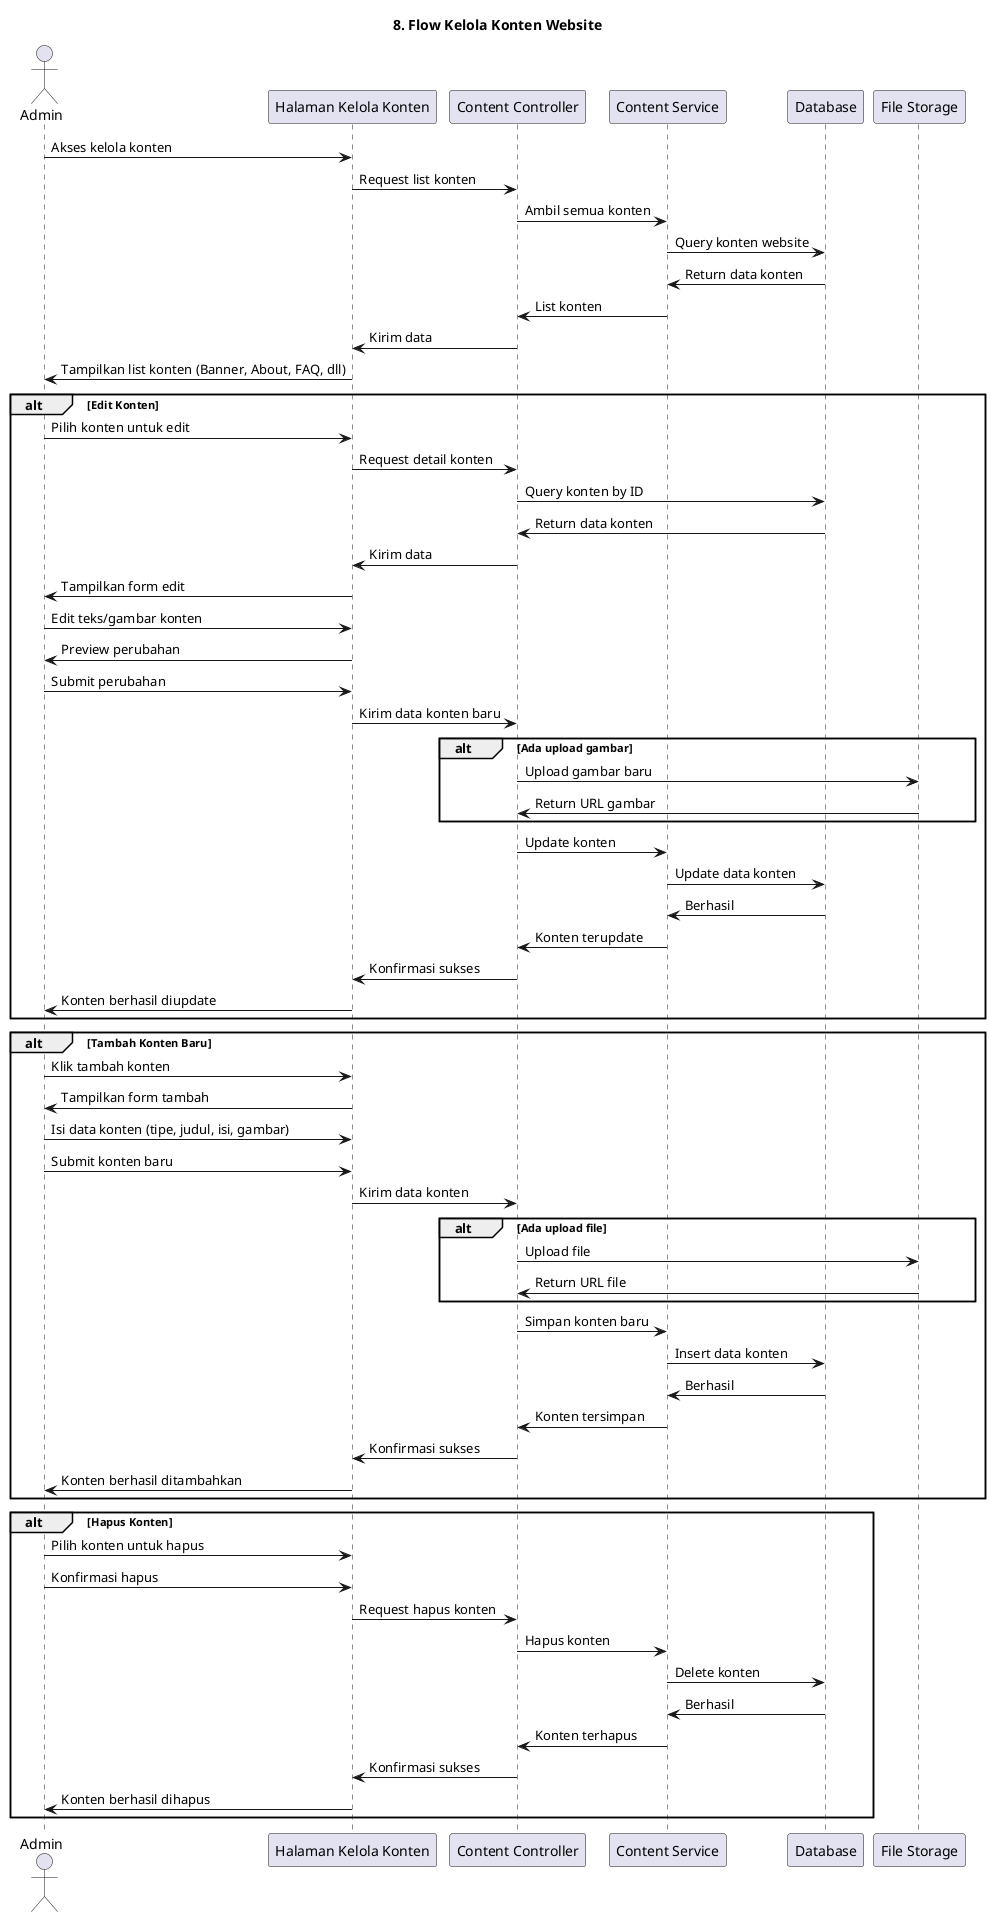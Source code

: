 @startuml 8_Flow_Kelola_Konten_Website
title 8. Flow Kelola Konten Website

actor Admin
participant "Halaman Kelola Konten" as Page
participant "Content Controller" as Ctrl
participant "Content Service" as Service
participant Database as DB
participant "File Storage" as Storage

Admin -> Page: Akses kelola konten
Page -> Ctrl: Request list konten
Ctrl -> Service: Ambil semua konten
Service -> DB: Query konten website
DB -> Service: Return data konten
Service -> Ctrl: List konten
Ctrl -> Page: Kirim data
Page -> Admin: Tampilkan list konten (Banner, About, FAQ, dll)

alt Edit Konten
    Admin -> Page: Pilih konten untuk edit
    Page -> Ctrl: Request detail konten
    Ctrl -> DB: Query konten by ID
    DB -> Ctrl: Return data konten
    Ctrl -> Page: Kirim data
    Page -> Admin: Tampilkan form edit
    
    Admin -> Page: Edit teks/gambar konten
    Page -> Admin: Preview perubahan
    
    Admin -> Page: Submit perubahan
    Page -> Ctrl: Kirim data konten baru
    
    alt Ada upload gambar
        Ctrl -> Storage: Upload gambar baru
        Storage -> Ctrl: Return URL gambar
    end
    
    Ctrl -> Service: Update konten
    Service -> DB: Update data konten
    DB -> Service: Berhasil
    Service -> Ctrl: Konten terupdate
    Ctrl -> Page: Konfirmasi sukses
    Page -> Admin: Konten berhasil diupdate
end

alt Tambah Konten Baru
    Admin -> Page: Klik tambah konten
    Page -> Admin: Tampilkan form tambah
    
    Admin -> Page: Isi data konten (tipe, judul, isi, gambar)
    Admin -> Page: Submit konten baru
    
    Page -> Ctrl: Kirim data konten
    
    alt Ada upload file
        Ctrl -> Storage: Upload file
        Storage -> Ctrl: Return URL file
    end
    
    Ctrl -> Service: Simpan konten baru
    Service -> DB: Insert data konten
    DB -> Service: Berhasil
    Service -> Ctrl: Konten tersimpan
    Ctrl -> Page: Konfirmasi sukses
    Page -> Admin: Konten berhasil ditambahkan
end

alt Hapus Konten
    Admin -> Page: Pilih konten untuk hapus
    Admin -> Page: Konfirmasi hapus
    Page -> Ctrl: Request hapus konten
    Ctrl -> Service: Hapus konten
    Service -> DB: Delete konten
    DB -> Service: Berhasil
    Service -> Ctrl: Konten terhapus
    Ctrl -> Page: Konfirmasi sukses
    Page -> Admin: Konten berhasil dihapus
end

@enduml